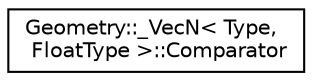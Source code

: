 digraph "Graphical Class Hierarchy"
{
  edge [fontname="Helvetica",fontsize="10",labelfontname="Helvetica",labelfontsize="10"];
  node [fontname="Helvetica",fontsize="10",shape=record];
  rankdir="LR";
  Node1 [label="Geometry::_VecN\< Type,\l FloatType \>::Comparator",height=0.2,width=0.4,color="black", fillcolor="white", style="filled",URL="$classGeometry_1_1__VecN_1_1Comparator.html"];
}
